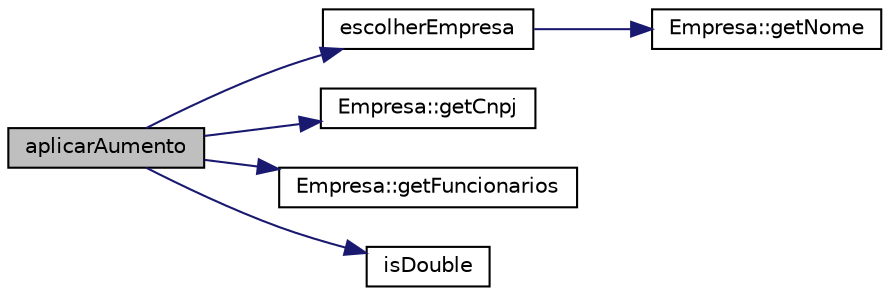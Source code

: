 digraph "aplicarAumento"
{
  edge [fontname="Helvetica",fontsize="10",labelfontname="Helvetica",labelfontsize="10"];
  node [fontname="Helvetica",fontsize="10",shape=record];
  rankdir="LR";
  Node10 [label="aplicarAumento",height=0.2,width=0.4,color="black", fillcolor="grey75", style="filled", fontcolor="black"];
  Node10 -> Node11 [color="midnightblue",fontsize="10",style="solid",fontname="Helvetica"];
  Node11 [label="escolherEmpresa",height=0.2,width=0.4,color="black", fillcolor="white", style="filled",URL="$empresa-crud_8cpp.html#a7ebc01be1157d8212a6c510ad5772c69",tooltip="Telas para escolha de empresas. "];
  Node11 -> Node12 [color="midnightblue",fontsize="10",style="solid",fontname="Helvetica"];
  Node12 [label="Empresa::getNome",height=0.2,width=0.4,color="black", fillcolor="white", style="filled",URL="$class_empresa.html#a9dba7316e0e0449abe9c9ec7015927e1"];
  Node10 -> Node13 [color="midnightblue",fontsize="10",style="solid",fontname="Helvetica"];
  Node13 [label="Empresa::getCnpj",height=0.2,width=0.4,color="black", fillcolor="white", style="filled",URL="$class_empresa.html#a7289c123e5515521179f96a2b5656745"];
  Node10 -> Node14 [color="midnightblue",fontsize="10",style="solid",fontname="Helvetica"];
  Node14 [label="Empresa::getFuncionarios",height=0.2,width=0.4,color="black", fillcolor="white", style="filled",URL="$class_empresa.html#a4598a0f4d8757439042ad978e3e68d28"];
  Node10 -> Node15 [color="midnightblue",fontsize="10",style="solid",fontname="Helvetica"];
  Node15 [label="isDouble",height=0.2,width=0.4,color="black", fillcolor="white", style="filled",URL="$string_util_8cpp.html#ae027b72928c5904aee018b7155142b95",tooltip="checa se uma string pode ser um double "];
}
